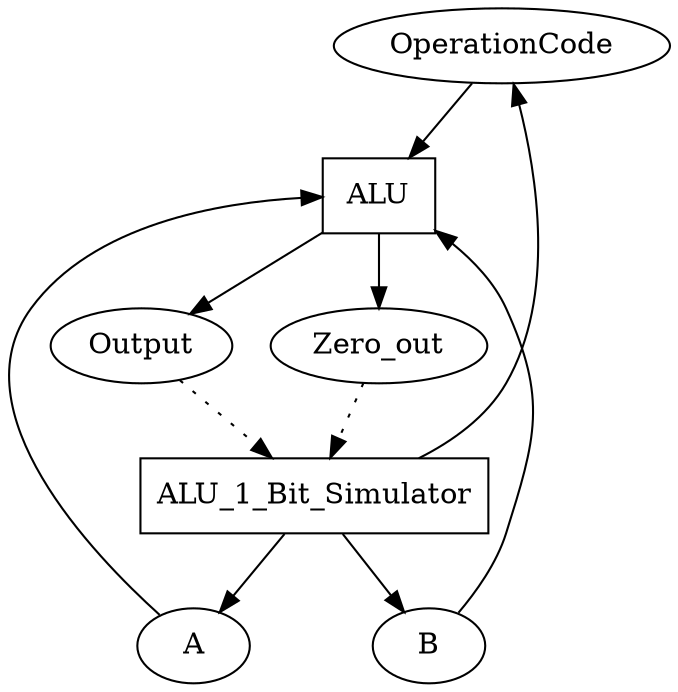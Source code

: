 digraph ALU_1_Bit {
"OperationCode" [shape=oval];
"A" [shape=oval];
"B" [shape=oval];
"Output" [shape=oval];
"Zero_out" [shape=oval];
"ALU" [shape=box];
"ALU_1_Bit_Simulator" [shape=box];
"OperationCode" -> "ALU";
"A" -> "ALU";
"B" -> "ALU";
"ALU_1_Bit_Simulator" -> "OperationCode";
"ALU_1_Bit_Simulator" -> "A";
"ALU_1_Bit_Simulator" -> "B";
"ALU" -> "Output";
"ALU" -> "Zero_out";
"Output" -> "ALU_1_Bit_Simulator" [style=dotted];
"Zero_out" -> "ALU_1_Bit_Simulator" [style=dotted];
}
